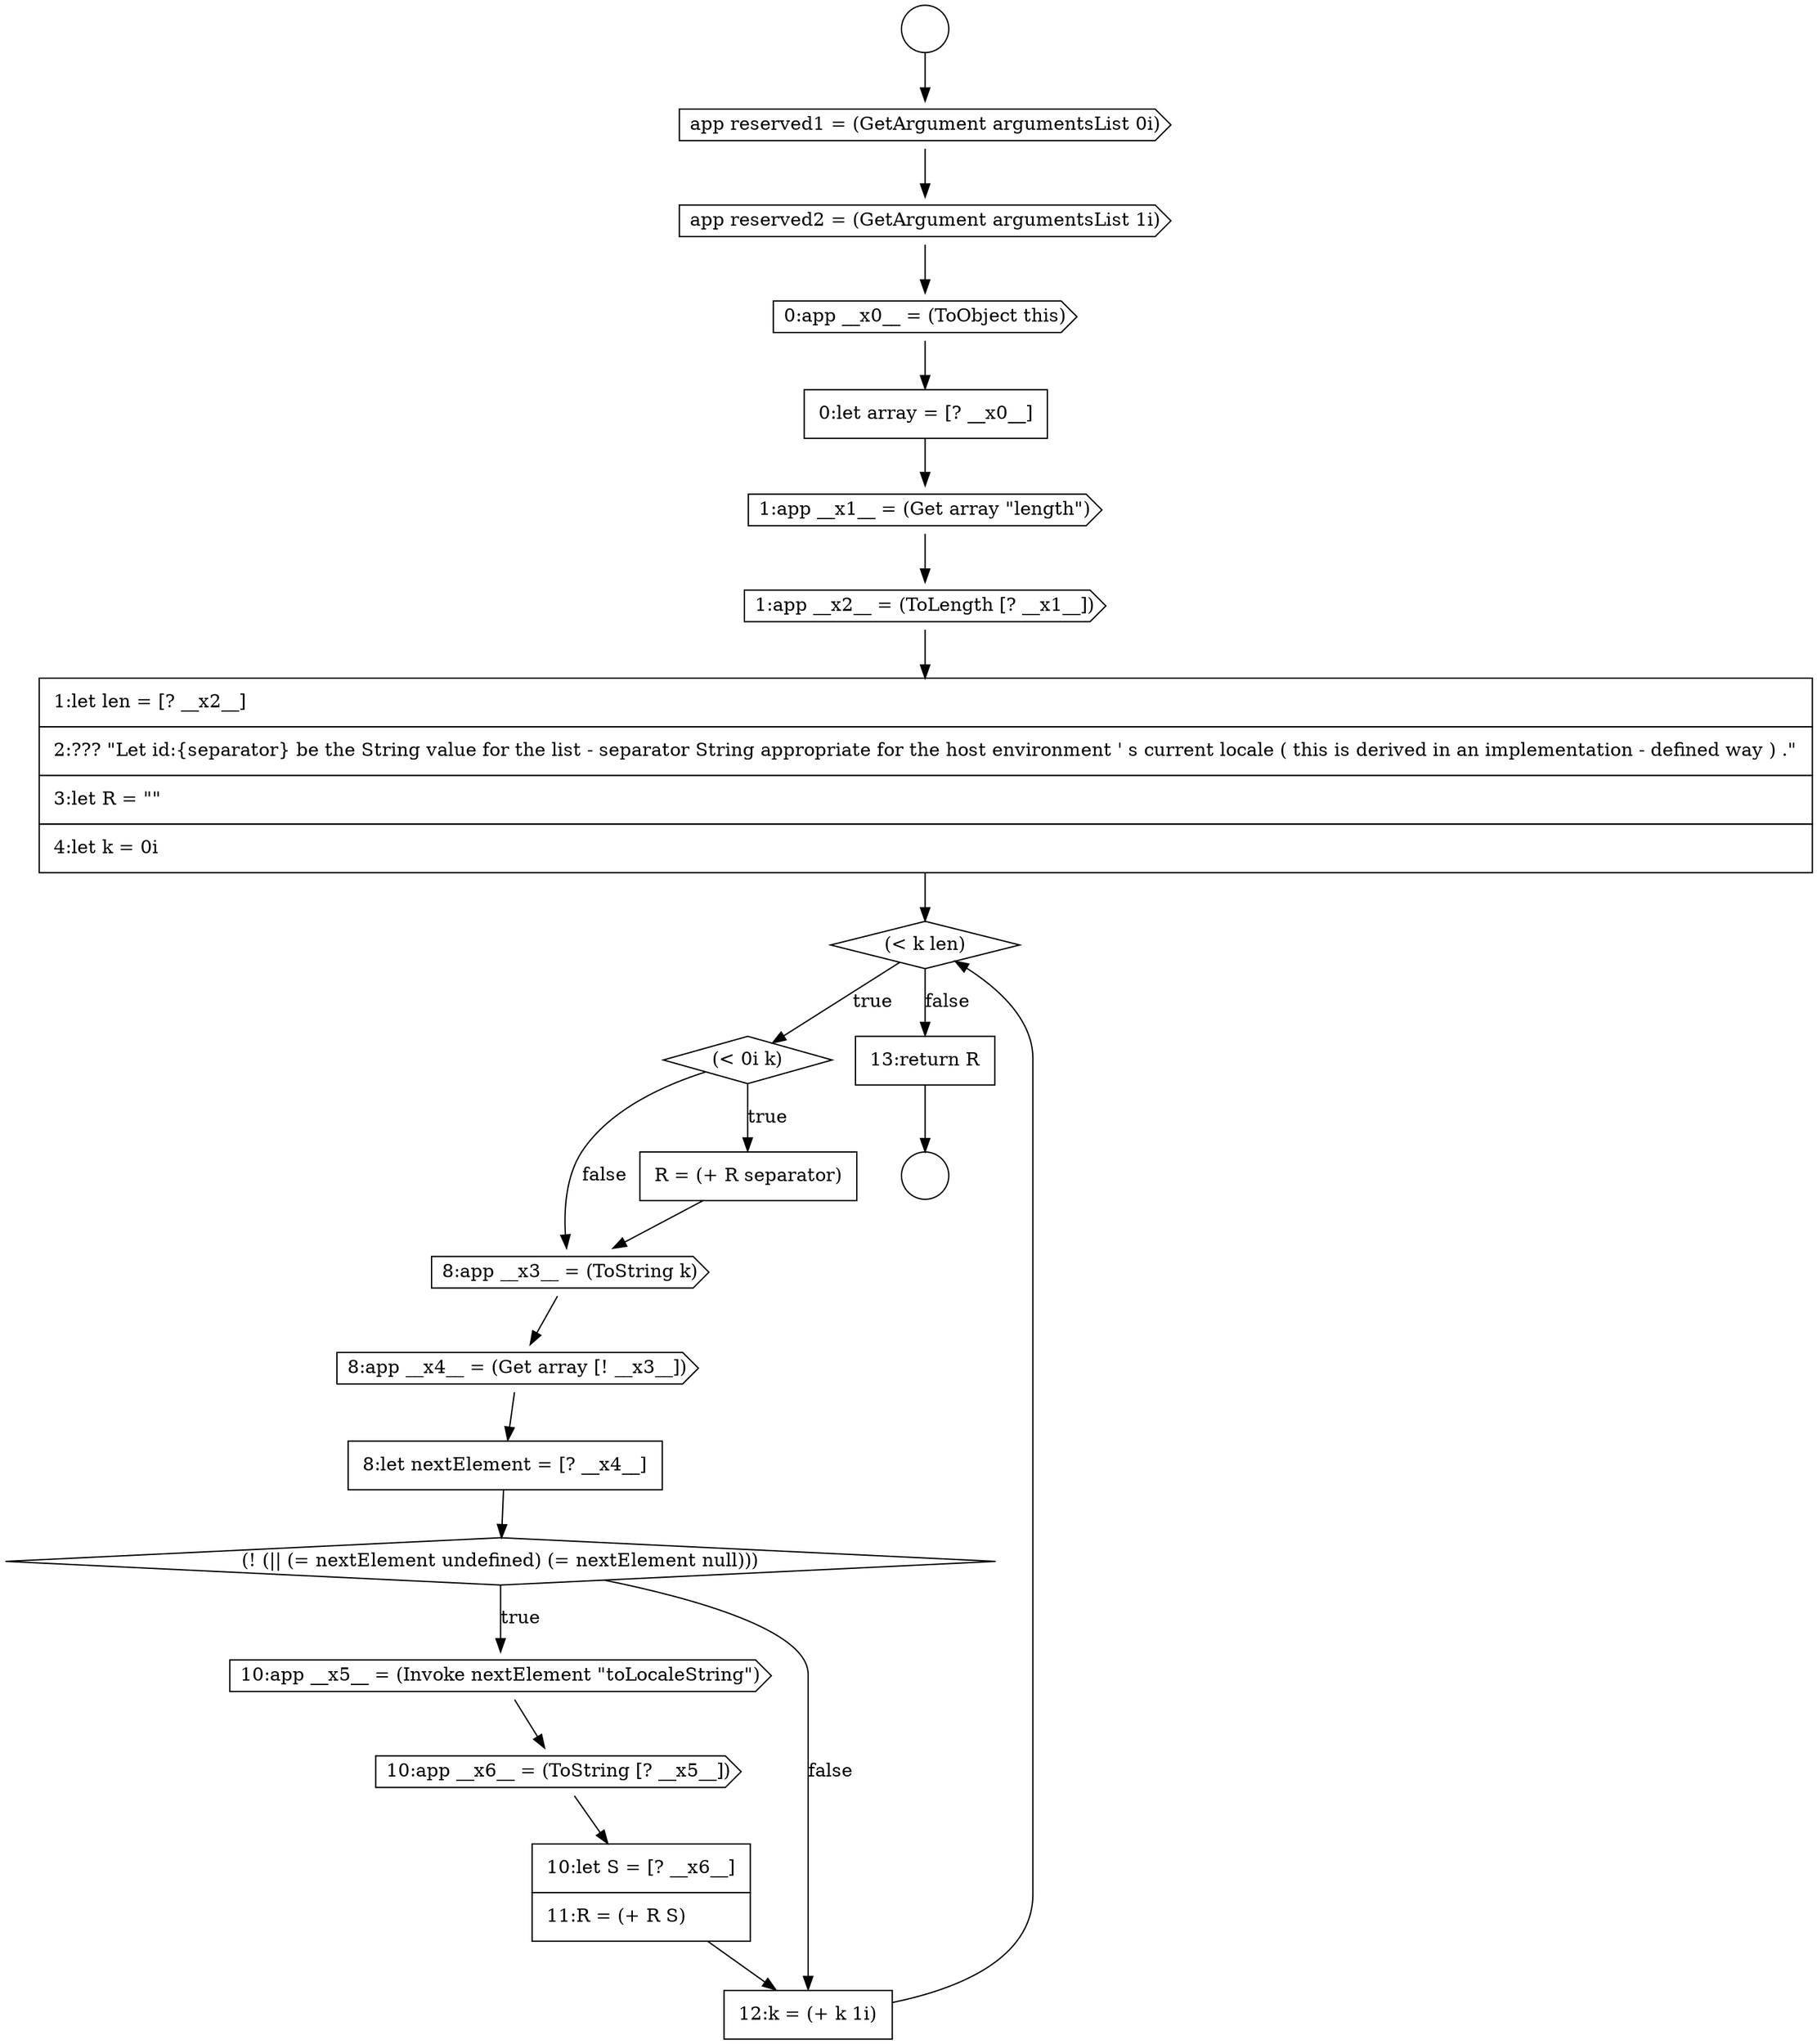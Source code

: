 digraph {
  node15408 [shape=cds, label=<<font color="black">1:app __x1__ = (Get array &quot;length&quot;)</font>> color="black" fillcolor="white" style=filled]
  node15403 [shape=circle label=" " color="black" fillcolor="white" style=filled]
  node15409 [shape=cds, label=<<font color="black">1:app __x2__ = (ToLength [? __x1__])</font>> color="black" fillcolor="white" style=filled]
  node15402 [shape=circle label=" " color="black" fillcolor="white" style=filled]
  node15407 [shape=none, margin=0, label=<<font color="black">
    <table border="0" cellborder="1" cellspacing="0" cellpadding="10">
      <tr><td align="left">0:let array = [? __x0__]</td></tr>
    </table>
  </font>> color="black" fillcolor="white" style=filled]
  node15414 [shape=cds, label=<<font color="black">8:app __x3__ = (ToString k)</font>> color="black" fillcolor="white" style=filled]
  node15406 [shape=cds, label=<<font color="black">0:app __x0__ = (ToObject this)</font>> color="black" fillcolor="white" style=filled]
  node15420 [shape=none, margin=0, label=<<font color="black">
    <table border="0" cellborder="1" cellspacing="0" cellpadding="10">
      <tr><td align="left">10:let S = [? __x6__]</td></tr>
      <tr><td align="left">11:R = (+ R S)</td></tr>
    </table>
  </font>> color="black" fillcolor="white" style=filled]
  node15405 [shape=cds, label=<<font color="black">app reserved2 = (GetArgument argumentsList 1i)</font>> color="black" fillcolor="white" style=filled]
  node15415 [shape=cds, label=<<font color="black">8:app __x4__ = (Get array [! __x3__])</font>> color="black" fillcolor="white" style=filled]
  node15411 [shape=diamond, label=<<font color="black">(&lt; k len)</font>> color="black" fillcolor="white" style=filled]
  node15416 [shape=none, margin=0, label=<<font color="black">
    <table border="0" cellborder="1" cellspacing="0" cellpadding="10">
      <tr><td align="left">8:let nextElement = [? __x4__]</td></tr>
    </table>
  </font>> color="black" fillcolor="white" style=filled]
  node15412 [shape=diamond, label=<<font color="black">(&lt; 0i k)</font>> color="black" fillcolor="white" style=filled]
  node15418 [shape=cds, label=<<font color="black">10:app __x5__ = (Invoke nextElement &quot;toLocaleString&quot;)</font>> color="black" fillcolor="white" style=filled]
  node15413 [shape=none, margin=0, label=<<font color="black">
    <table border="0" cellborder="1" cellspacing="0" cellpadding="10">
      <tr><td align="left">R = (+ R separator)</td></tr>
    </table>
  </font>> color="black" fillcolor="white" style=filled]
  node15422 [shape=none, margin=0, label=<<font color="black">
    <table border="0" cellborder="1" cellspacing="0" cellpadding="10">
      <tr><td align="left">13:return R</td></tr>
    </table>
  </font>> color="black" fillcolor="white" style=filled]
  node15417 [shape=diamond, label=<<font color="black">(! (|| (= nextElement undefined) (= nextElement null)))</font>> color="black" fillcolor="white" style=filled]
  node15410 [shape=none, margin=0, label=<<font color="black">
    <table border="0" cellborder="1" cellspacing="0" cellpadding="10">
      <tr><td align="left">1:let len = [? __x2__]</td></tr>
      <tr><td align="left">2:??? &quot;Let id:{separator} be the String value for the list - separator String appropriate for the host environment ' s current locale ( this is derived in an implementation - defined way ) .&quot;</td></tr>
      <tr><td align="left">3:let R = &quot;&quot;</td></tr>
      <tr><td align="left">4:let k = 0i</td></tr>
    </table>
  </font>> color="black" fillcolor="white" style=filled]
  node15421 [shape=none, margin=0, label=<<font color="black">
    <table border="0" cellborder="1" cellspacing="0" cellpadding="10">
      <tr><td align="left">12:k = (+ k 1i)</td></tr>
    </table>
  </font>> color="black" fillcolor="white" style=filled]
  node15404 [shape=cds, label=<<font color="black">app reserved1 = (GetArgument argumentsList 0i)</font>> color="black" fillcolor="white" style=filled]
  node15419 [shape=cds, label=<<font color="black">10:app __x6__ = (ToString [? __x5__])</font>> color="black" fillcolor="white" style=filled]
  node15410 -> node15411 [ color="black"]
  node15409 -> node15410 [ color="black"]
  node15404 -> node15405 [ color="black"]
  node15406 -> node15407 [ color="black"]
  node15411 -> node15412 [label=<<font color="black">true</font>> color="black"]
  node15411 -> node15422 [label=<<font color="black">false</font>> color="black"]
  node15420 -> node15421 [ color="black"]
  node15421 -> node15411 [ color="black"]
  node15408 -> node15409 [ color="black"]
  node15419 -> node15420 [ color="black"]
  node15417 -> node15418 [label=<<font color="black">true</font>> color="black"]
  node15417 -> node15421 [label=<<font color="black">false</font>> color="black"]
  node15407 -> node15408 [ color="black"]
  node15416 -> node15417 [ color="black"]
  node15415 -> node15416 [ color="black"]
  node15412 -> node15413 [label=<<font color="black">true</font>> color="black"]
  node15412 -> node15414 [label=<<font color="black">false</font>> color="black"]
  node15405 -> node15406 [ color="black"]
  node15418 -> node15419 [ color="black"]
  node15402 -> node15404 [ color="black"]
  node15414 -> node15415 [ color="black"]
  node15422 -> node15403 [ color="black"]
  node15413 -> node15414 [ color="black"]
}
